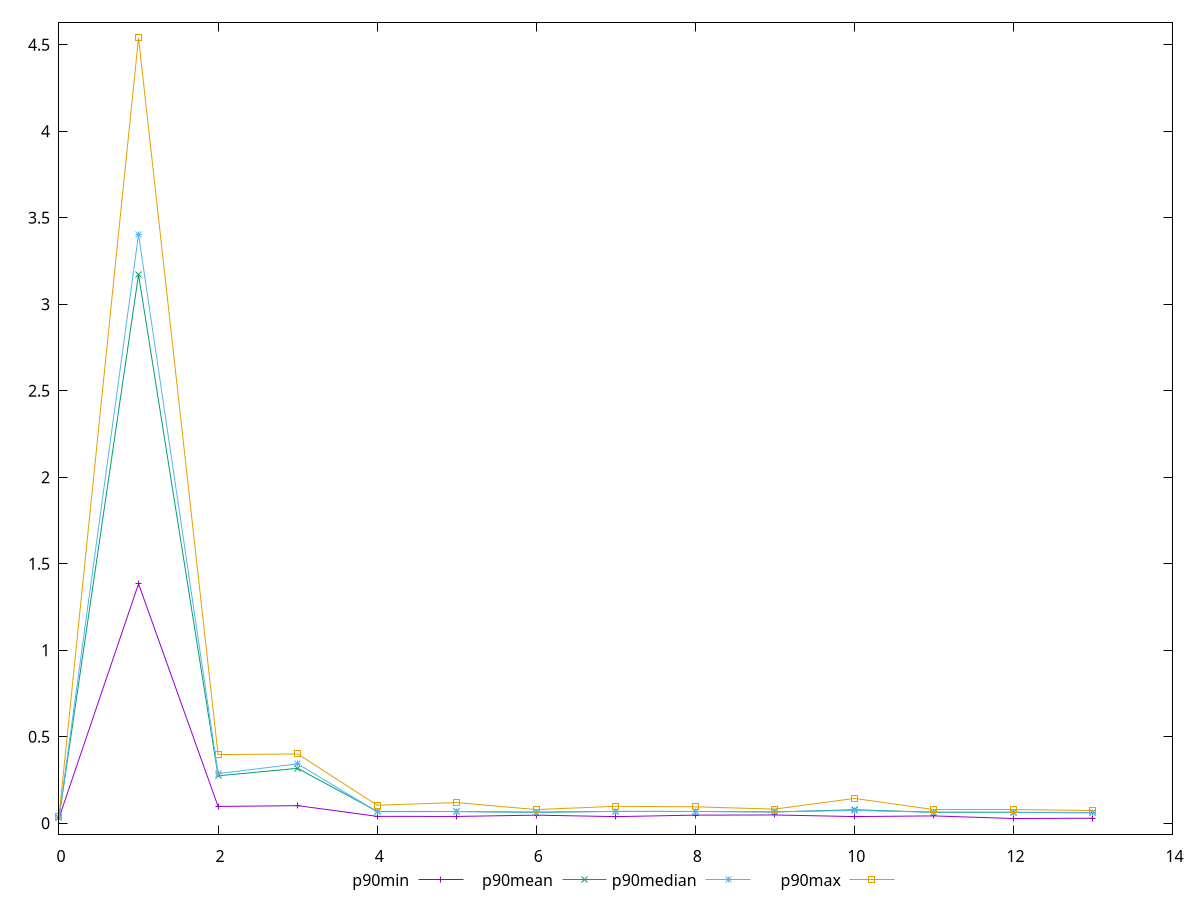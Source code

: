 reset
set terminal svg size 640, 520 enhanced background rgb 'white'
set output "reprap/network-rtt/progression/value.svg"

$p90Min <<EOF
0 0.03
1 1.384
2 0.0968
3 0.10109999999999997
4 0.0395
5 0.038900000000000004
6 0.0465
7 0.0378
8 0.0465
9 0.0474
10 0.0382
11 0.041999999999999996
12 0.0269
13 0.028699999999999996
EOF

$p90Mean <<EOF
0 0.032194999999999974
1 3.1713666666666653
2 0.2739077777777777
3 0.31711886739297734
4 0.06817777777777778
5 0.06746333333333333
6 0.06276333333333334
7 0.06834000000000001
8 0.06787222222222218
9 0.06488555555555556
10 0.07764555555555556
11 0.06313666666666667
12 0.06233
13 0.059857777777777794
EOF

$p90Median <<EOF
0 0.0312
1 3.4034999999999993
2 0.28664999999999996
3 0.34295000000000003
4 0.06615
5 0.06725
6 0.06420000000000001
7 0.06770000000000001
8 0.0675
9 0.06559999999999999
10 0.0733
11 0.06359999999999999
12 0.06315
13 0.06225
EOF

$p90Max <<EOF
0 0.0399
1 4.54
2 0.39649999999999996
3 0.40019999999999994
4 0.1036
5 0.11919999999999997
6 0.0785
7 0.09759999999999999
8 0.09459999999999999
9 0.0812
10 0.1431
11 0.07919999999999999
12 0.0792
13 0.073
EOF

set key outside below
set yrange [-0.063362:4.630262]

plot \
  $p90Min title "p90min" with linespoints, \
  $p90Mean title "p90mean" with linespoints, \
  $p90Median title "p90median" with linespoints, \
  $p90Max title "p90max" with linespoints, \


reset